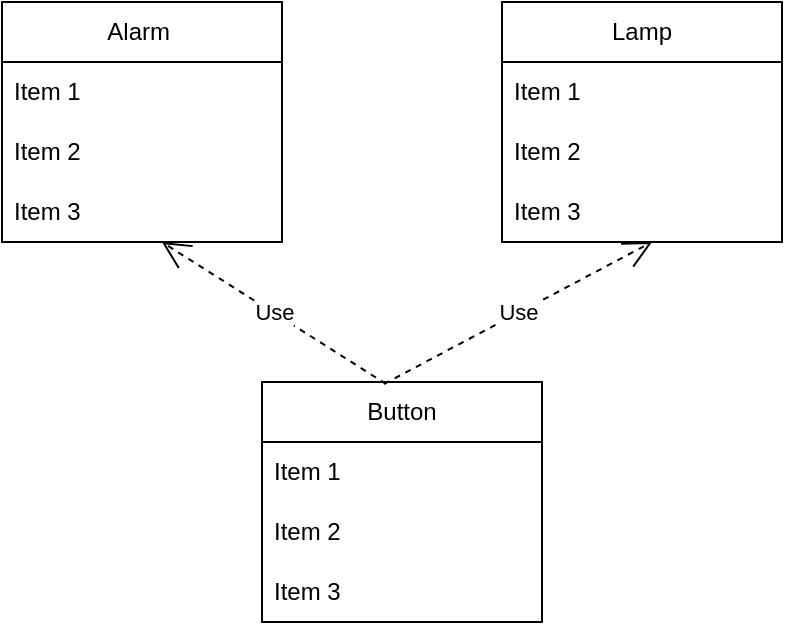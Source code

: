 <mxfile version="24.7.13">
  <diagram name="페이지-1" id="_bnPBjuCgKKNUlrmMtEw">
    <mxGraphModel dx="1114" dy="558" grid="1" gridSize="10" guides="1" tooltips="1" connect="1" arrows="1" fold="1" page="1" pageScale="1" pageWidth="827" pageHeight="1169" math="0" shadow="0">
      <root>
        <mxCell id="0" />
        <mxCell id="1" parent="0" />
        <mxCell id="u-QWtJUSuIXk8fvenDZl-1" value="Alarm&amp;nbsp;" style="swimlane;fontStyle=0;childLayout=stackLayout;horizontal=1;startSize=30;horizontalStack=0;resizeParent=1;resizeParentMax=0;resizeLast=0;collapsible=1;marginBottom=0;whiteSpace=wrap;html=1;" vertex="1" parent="1">
          <mxGeometry x="270" y="140" width="140" height="120" as="geometry" />
        </mxCell>
        <mxCell id="u-QWtJUSuIXk8fvenDZl-2" value="Item 1" style="text;strokeColor=none;fillColor=none;align=left;verticalAlign=middle;spacingLeft=4;spacingRight=4;overflow=hidden;points=[[0,0.5],[1,0.5]];portConstraint=eastwest;rotatable=0;whiteSpace=wrap;html=1;" vertex="1" parent="u-QWtJUSuIXk8fvenDZl-1">
          <mxGeometry y="30" width="140" height="30" as="geometry" />
        </mxCell>
        <mxCell id="u-QWtJUSuIXk8fvenDZl-3" value="Item 2" style="text;strokeColor=none;fillColor=none;align=left;verticalAlign=middle;spacingLeft=4;spacingRight=4;overflow=hidden;points=[[0,0.5],[1,0.5]];portConstraint=eastwest;rotatable=0;whiteSpace=wrap;html=1;" vertex="1" parent="u-QWtJUSuIXk8fvenDZl-1">
          <mxGeometry y="60" width="140" height="30" as="geometry" />
        </mxCell>
        <mxCell id="u-QWtJUSuIXk8fvenDZl-4" value="Item 3" style="text;strokeColor=none;fillColor=none;align=left;verticalAlign=middle;spacingLeft=4;spacingRight=4;overflow=hidden;points=[[0,0.5],[1,0.5]];portConstraint=eastwest;rotatable=0;whiteSpace=wrap;html=1;" vertex="1" parent="u-QWtJUSuIXk8fvenDZl-1">
          <mxGeometry y="90" width="140" height="30" as="geometry" />
        </mxCell>
        <mxCell id="u-QWtJUSuIXk8fvenDZl-5" value="Lamp" style="swimlane;fontStyle=0;childLayout=stackLayout;horizontal=1;startSize=30;horizontalStack=0;resizeParent=1;resizeParentMax=0;resizeLast=0;collapsible=1;marginBottom=0;whiteSpace=wrap;html=1;" vertex="1" parent="1">
          <mxGeometry x="520" y="140" width="140" height="120" as="geometry" />
        </mxCell>
        <mxCell id="u-QWtJUSuIXk8fvenDZl-6" value="Item 1" style="text;strokeColor=none;fillColor=none;align=left;verticalAlign=middle;spacingLeft=4;spacingRight=4;overflow=hidden;points=[[0,0.5],[1,0.5]];portConstraint=eastwest;rotatable=0;whiteSpace=wrap;html=1;" vertex="1" parent="u-QWtJUSuIXk8fvenDZl-5">
          <mxGeometry y="30" width="140" height="30" as="geometry" />
        </mxCell>
        <mxCell id="u-QWtJUSuIXk8fvenDZl-7" value="Item 2" style="text;strokeColor=none;fillColor=none;align=left;verticalAlign=middle;spacingLeft=4;spacingRight=4;overflow=hidden;points=[[0,0.5],[1,0.5]];portConstraint=eastwest;rotatable=0;whiteSpace=wrap;html=1;" vertex="1" parent="u-QWtJUSuIXk8fvenDZl-5">
          <mxGeometry y="60" width="140" height="30" as="geometry" />
        </mxCell>
        <mxCell id="u-QWtJUSuIXk8fvenDZl-8" value="Item 3" style="text;strokeColor=none;fillColor=none;align=left;verticalAlign=middle;spacingLeft=4;spacingRight=4;overflow=hidden;points=[[0,0.5],[1,0.5]];portConstraint=eastwest;rotatable=0;whiteSpace=wrap;html=1;" vertex="1" parent="u-QWtJUSuIXk8fvenDZl-5">
          <mxGeometry y="90" width="140" height="30" as="geometry" />
        </mxCell>
        <mxCell id="u-QWtJUSuIXk8fvenDZl-9" value="Button" style="swimlane;fontStyle=0;childLayout=stackLayout;horizontal=1;startSize=30;horizontalStack=0;resizeParent=1;resizeParentMax=0;resizeLast=0;collapsible=1;marginBottom=0;whiteSpace=wrap;html=1;" vertex="1" parent="1">
          <mxGeometry x="400" y="330" width="140" height="120" as="geometry" />
        </mxCell>
        <mxCell id="u-QWtJUSuIXk8fvenDZl-10" value="Item 1" style="text;strokeColor=none;fillColor=none;align=left;verticalAlign=middle;spacingLeft=4;spacingRight=4;overflow=hidden;points=[[0,0.5],[1,0.5]];portConstraint=eastwest;rotatable=0;whiteSpace=wrap;html=1;" vertex="1" parent="u-QWtJUSuIXk8fvenDZl-9">
          <mxGeometry y="30" width="140" height="30" as="geometry" />
        </mxCell>
        <mxCell id="u-QWtJUSuIXk8fvenDZl-11" value="Item 2" style="text;strokeColor=none;fillColor=none;align=left;verticalAlign=middle;spacingLeft=4;spacingRight=4;overflow=hidden;points=[[0,0.5],[1,0.5]];portConstraint=eastwest;rotatable=0;whiteSpace=wrap;html=1;" vertex="1" parent="u-QWtJUSuIXk8fvenDZl-9">
          <mxGeometry y="60" width="140" height="30" as="geometry" />
        </mxCell>
        <mxCell id="u-QWtJUSuIXk8fvenDZl-12" value="Item 3" style="text;strokeColor=none;fillColor=none;align=left;verticalAlign=middle;spacingLeft=4;spacingRight=4;overflow=hidden;points=[[0,0.5],[1,0.5]];portConstraint=eastwest;rotatable=0;whiteSpace=wrap;html=1;" vertex="1" parent="u-QWtJUSuIXk8fvenDZl-9">
          <mxGeometry y="90" width="140" height="30" as="geometry" />
        </mxCell>
        <mxCell id="u-QWtJUSuIXk8fvenDZl-13" value="Use" style="endArrow=open;endSize=12;dashed=1;html=1;rounded=0;entryX=0.571;entryY=1;entryDx=0;entryDy=0;entryPerimeter=0;exitX=0.443;exitY=0.008;exitDx=0;exitDy=0;exitPerimeter=0;" edge="1" parent="1" source="u-QWtJUSuIXk8fvenDZl-9" target="u-QWtJUSuIXk8fvenDZl-4">
          <mxGeometry width="160" relative="1" as="geometry">
            <mxPoint x="330" y="290" as="sourcePoint" />
            <mxPoint x="490" y="290" as="targetPoint" />
          </mxGeometry>
        </mxCell>
        <mxCell id="u-QWtJUSuIXk8fvenDZl-14" value="Use" style="endArrow=open;endSize=12;dashed=1;html=1;rounded=0;entryX=0.536;entryY=1;entryDx=0;entryDy=0;entryPerimeter=0;exitX=0.436;exitY=0.008;exitDx=0;exitDy=0;exitPerimeter=0;" edge="1" parent="1" source="u-QWtJUSuIXk8fvenDZl-9" target="u-QWtJUSuIXk8fvenDZl-8">
          <mxGeometry width="160" relative="1" as="geometry">
            <mxPoint x="472" y="341" as="sourcePoint" />
            <mxPoint x="360" y="270" as="targetPoint" />
          </mxGeometry>
        </mxCell>
      </root>
    </mxGraphModel>
  </diagram>
</mxfile>

